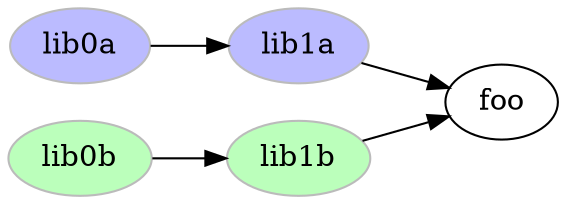 digraph {
  rankdir=LR;
  {
    node [color="#bbbbbb", fillcolor="#bbbbff", style="filled"];
    lib0a; lib1a;
  }
  {
    node [color="#bbbbbb", fillcolor="#bbffbb", style="filled"];
    lib0b; lib1b;
  }

  lib0a -> lib1a -> foo;
  lib0b -> lib1b -> foo;
}
